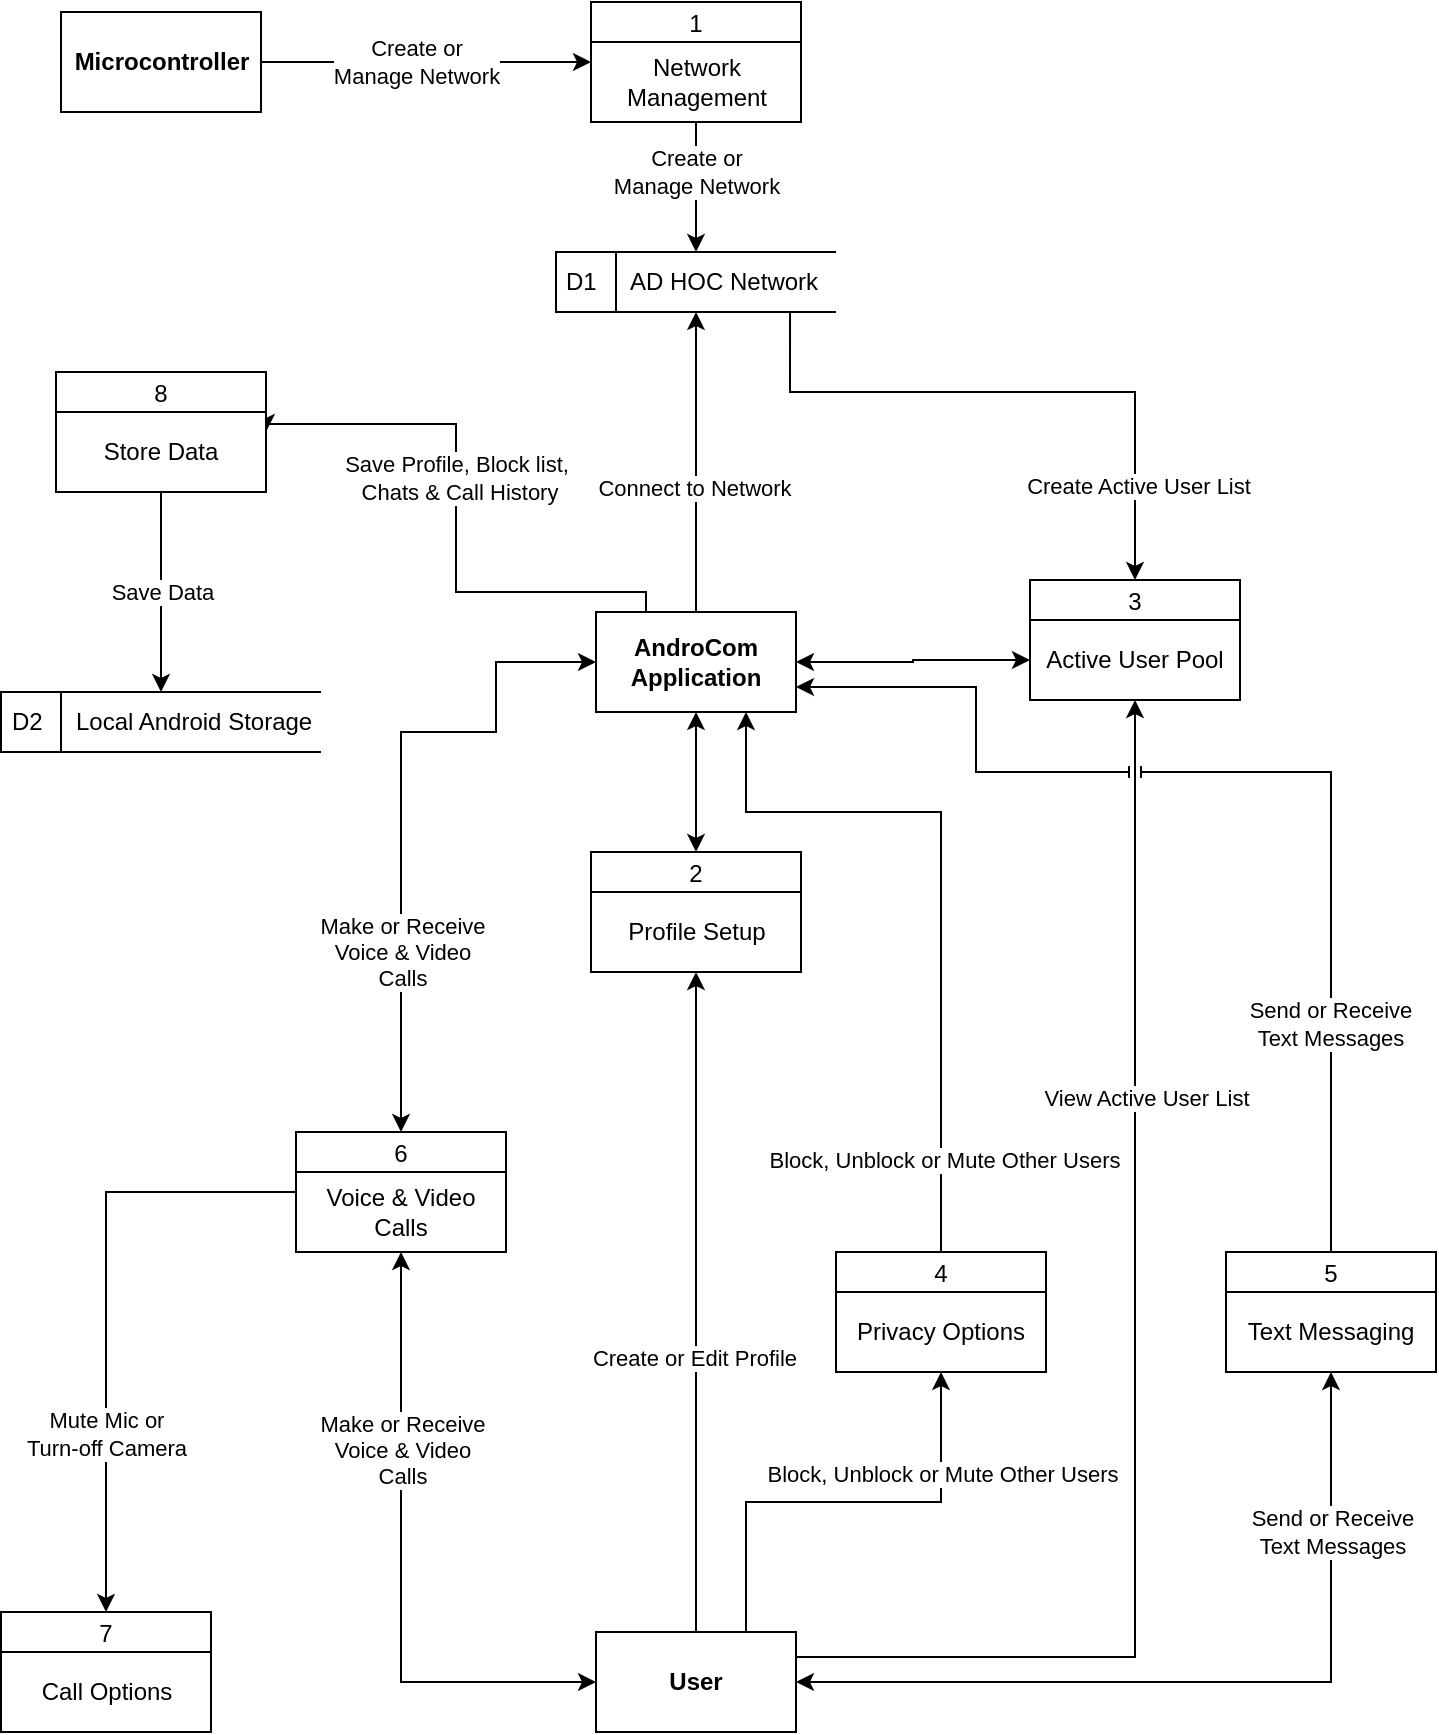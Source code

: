 <mxfile version="24.2.5" type="device">
  <diagram name="Page-1" id="Umyq1f_er-EB1pPoDHaO">
    <mxGraphModel dx="1396" dy="804" grid="1" gridSize="10" guides="1" tooltips="1" connect="1" arrows="1" fold="1" page="1" pageScale="1" pageWidth="850" pageHeight="1100" math="0" shadow="0">
      <root>
        <mxCell id="0" />
        <mxCell id="1" parent="0" />
        <mxCell id="Icv-aGipXtUuHoMX8zvs-42" style="rounded=0;orthogonalLoop=1;jettySize=auto;html=1;exitX=1;exitY=0.5;exitDx=0;exitDy=0;entryX=0;entryY=0.25;entryDx=0;entryDy=0;" parent="1" source="Icv-aGipXtUuHoMX8zvs-1" target="Icv-aGipXtUuHoMX8zvs-41" edge="1">
          <mxGeometry relative="1" as="geometry" />
        </mxCell>
        <mxCell id="Icv-aGipXtUuHoMX8zvs-44" value="Create or &lt;br&gt;Manage Network&lt;br&gt;" style="edgeLabel;html=1;align=center;verticalAlign=middle;resizable=0;points=[];" parent="Icv-aGipXtUuHoMX8zvs-42" vertex="1" connectable="0">
          <mxGeometry x="-0.414" y="-1" relative="1" as="geometry">
            <mxPoint x="29" y="-1" as="offset" />
          </mxGeometry>
        </mxCell>
        <mxCell id="Icv-aGipXtUuHoMX8zvs-1" value="&lt;b&gt;Microcontroller&lt;/b&gt;" style="html=1;dashed=0;whiteSpace=wrap;" parent="1" vertex="1">
          <mxGeometry x="72.5" y="40" width="100" height="50" as="geometry" />
        </mxCell>
        <mxCell id="Icv-aGipXtUuHoMX8zvs-2" value="D1&amp;nbsp; &amp;nbsp; &amp;nbsp;AD HOC Network" style="html=1;dashed=0;whiteSpace=wrap;shape=mxgraph.dfd.dataStoreID;align=left;spacingLeft=3;points=[[0,0],[0.5,0],[1,0],[0,0.5],[1,0.5],[0,1],[0.5,1],[1,1]];" parent="1" vertex="1">
          <mxGeometry x="320" y="160" width="140" height="30" as="geometry" />
        </mxCell>
        <mxCell id="Icv-aGipXtUuHoMX8zvs-11" style="edgeStyle=orthogonalEdgeStyle;rounded=0;orthogonalLoop=1;jettySize=auto;html=1;exitX=0.5;exitY=0;exitDx=0;exitDy=0;entryX=0.5;entryY=1;entryDx=0;entryDy=0;" parent="1" source="Icv-aGipXtUuHoMX8zvs-5" target="Icv-aGipXtUuHoMX8zvs-10" edge="1">
          <mxGeometry relative="1" as="geometry" />
        </mxCell>
        <mxCell id="Icv-aGipXtUuHoMX8zvs-15" value="Create or Edit Profile" style="edgeLabel;html=1;align=center;verticalAlign=middle;resizable=0;points=[];" parent="Icv-aGipXtUuHoMX8zvs-11" vertex="1" connectable="0">
          <mxGeometry x="-0.167" y="1" relative="1" as="geometry">
            <mxPoint as="offset" />
          </mxGeometry>
        </mxCell>
        <mxCell id="Icv-aGipXtUuHoMX8zvs-31" style="edgeStyle=orthogonalEdgeStyle;rounded=0;orthogonalLoop=1;jettySize=auto;html=1;exitX=0.75;exitY=0;exitDx=0;exitDy=0;entryX=0.5;entryY=1;entryDx=0;entryDy=0;" parent="1" source="Icv-aGipXtUuHoMX8zvs-5" target="Icv-aGipXtUuHoMX8zvs-30" edge="1">
          <mxGeometry relative="1" as="geometry" />
        </mxCell>
        <mxCell id="Icv-aGipXtUuHoMX8zvs-32" value="Block, Unblock or Mute Other Users" style="edgeLabel;html=1;align=center;verticalAlign=middle;resizable=0;points=[];" parent="Icv-aGipXtUuHoMX8zvs-31" vertex="1" connectable="0">
          <mxGeometry x="0.579" y="-3" relative="1" as="geometry">
            <mxPoint x="-3" y="3" as="offset" />
          </mxGeometry>
        </mxCell>
        <mxCell id="Icv-aGipXtUuHoMX8zvs-46" style="edgeStyle=orthogonalEdgeStyle;rounded=0;orthogonalLoop=1;jettySize=auto;html=1;exitX=1;exitY=0.5;exitDx=0;exitDy=0;entryX=0.5;entryY=1;entryDx=0;entryDy=0;startArrow=classic;startFill=1;" parent="1" source="Icv-aGipXtUuHoMX8zvs-5" target="Icv-aGipXtUuHoMX8zvs-39" edge="1">
          <mxGeometry relative="1" as="geometry" />
        </mxCell>
        <mxCell id="Icv-aGipXtUuHoMX8zvs-53" style="edgeStyle=orthogonalEdgeStyle;rounded=0;orthogonalLoop=1;jettySize=auto;html=1;exitX=0;exitY=0.5;exitDx=0;exitDy=0;entryX=0.5;entryY=1;entryDx=0;entryDy=0;startArrow=classic;startFill=1;" parent="1" source="Icv-aGipXtUuHoMX8zvs-5" target="Icv-aGipXtUuHoMX8zvs-51" edge="1">
          <mxGeometry relative="1" as="geometry" />
        </mxCell>
        <mxCell id="Icv-aGipXtUuHoMX8zvs-54" value="Make or Receive&lt;br&gt;Voice &amp;amp; Video&lt;br&gt;Calls" style="edgeLabel;html=1;align=center;verticalAlign=middle;resizable=0;points=[];" parent="Icv-aGipXtUuHoMX8zvs-53" vertex="1" connectable="0">
          <mxGeometry x="0.369" relative="1" as="geometry">
            <mxPoint as="offset" />
          </mxGeometry>
        </mxCell>
        <mxCell id="Icv-aGipXtUuHoMX8zvs-5" value="&lt;b&gt;User&lt;/b&gt;" style="html=1;dashed=0;whiteSpace=wrap;" parent="1" vertex="1">
          <mxGeometry x="340" y="850" width="100" height="50" as="geometry" />
        </mxCell>
        <mxCell id="Icv-aGipXtUuHoMX8zvs-7" style="edgeStyle=orthogonalEdgeStyle;rounded=0;orthogonalLoop=1;jettySize=auto;html=1;exitX=0.5;exitY=0;exitDx=0;exitDy=0;entryX=0.5;entryY=1;entryDx=0;entryDy=0;" parent="1" source="Icv-aGipXtUuHoMX8zvs-6" target="Icv-aGipXtUuHoMX8zvs-2" edge="1">
          <mxGeometry relative="1" as="geometry" />
        </mxCell>
        <mxCell id="Icv-aGipXtUuHoMX8zvs-8" value="Connect to Network" style="edgeLabel;html=1;align=center;verticalAlign=middle;resizable=0;points=[];" parent="Icv-aGipXtUuHoMX8zvs-7" vertex="1" connectable="0">
          <mxGeometry x="-0.173" y="1" relative="1" as="geometry">
            <mxPoint as="offset" />
          </mxGeometry>
        </mxCell>
        <mxCell id="Icv-aGipXtUuHoMX8zvs-33" style="edgeStyle=orthogonalEdgeStyle;rounded=0;orthogonalLoop=1;jettySize=auto;html=1;exitX=0.5;exitY=0;exitDx=0;exitDy=0;entryX=0.75;entryY=1;entryDx=0;entryDy=0;" parent="1" source="Icv-aGipXtUuHoMX8zvs-29" target="Icv-aGipXtUuHoMX8zvs-6" edge="1">
          <mxGeometry relative="1" as="geometry">
            <Array as="points">
              <mxPoint x="513" y="440" />
              <mxPoint x="415" y="440" />
            </Array>
          </mxGeometry>
        </mxCell>
        <mxCell id="it1YCi2qY0zrmNpoDYlU-3" style="edgeStyle=orthogonalEdgeStyle;rounded=0;orthogonalLoop=1;jettySize=auto;html=1;exitX=0.25;exitY=0;exitDx=0;exitDy=0;entryX=1;entryY=0.25;entryDx=0;entryDy=0;" parent="1" source="Icv-aGipXtUuHoMX8zvs-6" target="it1YCi2qY0zrmNpoDYlU-2" edge="1">
          <mxGeometry relative="1" as="geometry">
            <Array as="points">
              <mxPoint x="365" y="330" />
              <mxPoint x="270" y="330" />
              <mxPoint x="270" y="246" />
            </Array>
          </mxGeometry>
        </mxCell>
        <mxCell id="it1YCi2qY0zrmNpoDYlU-4" value="Save Profile, Block list,&lt;br&gt;&amp;nbsp;Chats &amp;amp; Call History" style="edgeLabel;html=1;align=center;verticalAlign=middle;resizable=0;points=[];" parent="it1YCi2qY0zrmNpoDYlU-3" vertex="1" connectable="0">
          <mxGeometry x="0.039" relative="1" as="geometry">
            <mxPoint y="-13" as="offset" />
          </mxGeometry>
        </mxCell>
        <mxCell id="Icv-aGipXtUuHoMX8zvs-6" value="&lt;b&gt;AndroCom Application&lt;/b&gt;" style="html=1;dashed=0;whiteSpace=wrap;" parent="1" vertex="1">
          <mxGeometry x="340" y="340" width="100" height="50" as="geometry" />
        </mxCell>
        <mxCell id="Icv-aGipXtUuHoMX8zvs-12" style="edgeStyle=orthogonalEdgeStyle;rounded=0;orthogonalLoop=1;jettySize=auto;html=1;exitX=0.5;exitY=0;exitDx=0;exitDy=0;entryX=0.5;entryY=1;entryDx=0;entryDy=0;startArrow=classic;startFill=1;" parent="1" source="Icv-aGipXtUuHoMX8zvs-10" target="Icv-aGipXtUuHoMX8zvs-6" edge="1">
          <mxGeometry relative="1" as="geometry" />
        </mxCell>
        <mxCell id="Icv-aGipXtUuHoMX8zvs-10" value="2" style="swimlane;fontStyle=0;childLayout=stackLayout;horizontal=1;startSize=20;fillColor=#ffffff;horizontalStack=0;resizeParent=1;resizeParentMax=0;resizeLast=0;collapsible=0;marginBottom=0;swimlaneFillColor=#ffffff;" parent="1" vertex="1">
          <mxGeometry x="337.5" y="460" width="105" height="60" as="geometry" />
        </mxCell>
        <mxCell id="Icv-aGipXtUuHoMX8zvs-13" value="Profile Setup" style="text;html=1;strokeColor=none;fillColor=none;align=center;verticalAlign=middle;whiteSpace=wrap;rounded=0;" parent="Icv-aGipXtUuHoMX8zvs-10" vertex="1">
          <mxGeometry y="20" width="105" height="40" as="geometry" />
        </mxCell>
        <mxCell id="Icv-aGipXtUuHoMX8zvs-18" value="3" style="swimlane;fontStyle=0;childLayout=stackLayout;horizontal=1;startSize=20;fillColor=#ffffff;horizontalStack=0;resizeParent=1;resizeParentMax=0;resizeLast=0;collapsible=0;marginBottom=0;swimlaneFillColor=#ffffff;" parent="1" vertex="1">
          <mxGeometry x="557" y="324" width="105" height="60" as="geometry" />
        </mxCell>
        <mxCell id="Icv-aGipXtUuHoMX8zvs-19" value="Active User Pool" style="text;html=1;strokeColor=none;fillColor=none;align=center;verticalAlign=middle;whiteSpace=wrap;rounded=0;" parent="Icv-aGipXtUuHoMX8zvs-18" vertex="1">
          <mxGeometry y="20" width="105" height="40" as="geometry" />
        </mxCell>
        <mxCell id="Icv-aGipXtUuHoMX8zvs-20" style="edgeStyle=orthogonalEdgeStyle;rounded=0;orthogonalLoop=1;jettySize=auto;html=1;exitX=0.643;exitY=1;exitDx=0;exitDy=0;exitPerimeter=0;entryX=0.5;entryY=0;entryDx=0;entryDy=0;" parent="1" target="Icv-aGipXtUuHoMX8zvs-18" edge="1">
          <mxGeometry relative="1" as="geometry">
            <mxPoint x="437.02" y="190" as="sourcePoint" />
            <mxPoint x="602.5" y="325" as="targetPoint" />
            <Array as="points">
              <mxPoint x="437" y="230" />
              <mxPoint x="610" y="230" />
            </Array>
          </mxGeometry>
        </mxCell>
        <mxCell id="Icv-aGipXtUuHoMX8zvs-22" value="Create Active User List" style="edgeLabel;html=1;align=center;verticalAlign=middle;resizable=0;points=[];" parent="Icv-aGipXtUuHoMX8zvs-20" vertex="1" connectable="0">
          <mxGeometry x="0.692" y="1" relative="1" as="geometry">
            <mxPoint as="offset" />
          </mxGeometry>
        </mxCell>
        <mxCell id="Icv-aGipXtUuHoMX8zvs-24" style="edgeStyle=orthogonalEdgeStyle;rounded=0;orthogonalLoop=1;jettySize=auto;html=1;exitX=0;exitY=0.5;exitDx=0;exitDy=0;startArrow=classic;startFill=1;" parent="1" source="Icv-aGipXtUuHoMX8zvs-19" target="Icv-aGipXtUuHoMX8zvs-6" edge="1">
          <mxGeometry relative="1" as="geometry" />
        </mxCell>
        <mxCell id="Icv-aGipXtUuHoMX8zvs-26" style="edgeStyle=orthogonalEdgeStyle;rounded=0;orthogonalLoop=1;jettySize=auto;html=1;exitX=1;exitY=0.25;exitDx=0;exitDy=0;entryX=0.5;entryY=1;entryDx=0;entryDy=0;" parent="1" source="Icv-aGipXtUuHoMX8zvs-5" target="Icv-aGipXtUuHoMX8zvs-19" edge="1">
          <mxGeometry relative="1" as="geometry">
            <mxPoint x="610" y="420" as="targetPoint" />
            <Array as="points">
              <mxPoint x="610" y="862" />
            </Array>
          </mxGeometry>
        </mxCell>
        <mxCell id="Icv-aGipXtUuHoMX8zvs-27" value="View Active User List" style="edgeLabel;html=1;align=center;verticalAlign=middle;resizable=0;points=[];" parent="Icv-aGipXtUuHoMX8zvs-26" vertex="1" connectable="0">
          <mxGeometry x="0.391" y="-4" relative="1" as="geometry">
            <mxPoint x="1" y="1" as="offset" />
          </mxGeometry>
        </mxCell>
        <mxCell id="Icv-aGipXtUuHoMX8zvs-29" value="4" style="swimlane;fontStyle=0;childLayout=stackLayout;horizontal=1;startSize=20;fillColor=#ffffff;horizontalStack=0;resizeParent=1;resizeParentMax=0;resizeLast=0;collapsible=0;marginBottom=0;swimlaneFillColor=#ffffff;" parent="1" vertex="1">
          <mxGeometry x="460" y="660" width="105" height="60" as="geometry" />
        </mxCell>
        <mxCell id="Icv-aGipXtUuHoMX8zvs-30" value="Privacy Options" style="text;html=1;strokeColor=none;fillColor=none;align=center;verticalAlign=middle;whiteSpace=wrap;rounded=0;" parent="Icv-aGipXtUuHoMX8zvs-29" vertex="1">
          <mxGeometry y="20" width="105" height="40" as="geometry" />
        </mxCell>
        <mxCell id="Icv-aGipXtUuHoMX8zvs-34" value="Block, Unblock or Mute Other Users" style="edgeLabel;html=1;align=center;verticalAlign=middle;resizable=0;points=[];" parent="1" vertex="1" connectable="0">
          <mxGeometry x="513.541" y="613.553" as="geometry" />
        </mxCell>
        <mxCell id="Icv-aGipXtUuHoMX8zvs-35" value="D2&amp;nbsp; &amp;nbsp; &amp;nbsp;Local Android Storage" style="html=1;dashed=0;whiteSpace=wrap;shape=mxgraph.dfd.dataStoreID;align=left;spacingLeft=3;points=[[0,0],[0.5,0],[1,0],[0,0.5],[1,0.5],[0,1],[0.5,1],[1,1]];" parent="1" vertex="1">
          <mxGeometry x="42.5" y="380" width="160" height="30" as="geometry" />
        </mxCell>
        <mxCell id="Icv-aGipXtUuHoMX8zvs-47" style="edgeStyle=orthogonalEdgeStyle;rounded=0;orthogonalLoop=1;jettySize=auto;html=1;exitX=0.5;exitY=0;exitDx=0;exitDy=0;entryX=1;entryY=0.75;entryDx=0;entryDy=0;jumpStyle=line;startArrow=classic;startFill=1;" parent="1" target="Icv-aGipXtUuHoMX8zvs-6" edge="1">
          <mxGeometry relative="1" as="geometry">
            <mxPoint x="440" y="420.0" as="targetPoint" />
            <mxPoint x="707.5" y="702.5" as="sourcePoint" />
            <Array as="points">
              <mxPoint x="707" y="420" />
              <mxPoint x="530" y="420" />
              <mxPoint x="530" y="378" />
            </Array>
          </mxGeometry>
        </mxCell>
        <mxCell id="Icv-aGipXtUuHoMX8zvs-48" value="Send or Receive&lt;br&gt;Text Messages" style="edgeLabel;html=1;align=center;verticalAlign=middle;resizable=0;points=[];" parent="Icv-aGipXtUuHoMX8zvs-47" vertex="1" connectable="0">
          <mxGeometry x="-0.471" y="1" relative="1" as="geometry">
            <mxPoint as="offset" />
          </mxGeometry>
        </mxCell>
        <mxCell id="Icv-aGipXtUuHoMX8zvs-38" value="5" style="swimlane;fontStyle=0;childLayout=stackLayout;horizontal=1;startSize=20;fillColor=#ffffff;horizontalStack=0;resizeParent=1;resizeParentMax=0;resizeLast=0;collapsible=0;marginBottom=0;swimlaneFillColor=#ffffff;" parent="1" vertex="1">
          <mxGeometry x="655" y="660" width="105" height="60" as="geometry" />
        </mxCell>
        <mxCell id="Icv-aGipXtUuHoMX8zvs-39" value="Text Messaging" style="text;html=1;strokeColor=none;fillColor=none;align=center;verticalAlign=middle;whiteSpace=wrap;rounded=0;" parent="Icv-aGipXtUuHoMX8zvs-38" vertex="1">
          <mxGeometry y="20" width="105" height="40" as="geometry" />
        </mxCell>
        <mxCell id="Icv-aGipXtUuHoMX8zvs-40" value="1" style="swimlane;fontStyle=0;childLayout=stackLayout;horizontal=1;startSize=20;fillColor=#ffffff;horizontalStack=0;resizeParent=1;resizeParentMax=0;resizeLast=0;collapsible=0;marginBottom=0;swimlaneFillColor=#ffffff;" parent="1" vertex="1">
          <mxGeometry x="337.5" y="35" width="105" height="60" as="geometry" />
        </mxCell>
        <mxCell id="Icv-aGipXtUuHoMX8zvs-41" value="Network Management" style="text;html=1;strokeColor=none;fillColor=none;align=center;verticalAlign=middle;whiteSpace=wrap;rounded=0;" parent="Icv-aGipXtUuHoMX8zvs-40" vertex="1">
          <mxGeometry y="20" width="105" height="40" as="geometry" />
        </mxCell>
        <mxCell id="Icv-aGipXtUuHoMX8zvs-43" style="rounded=0;orthogonalLoop=1;jettySize=auto;html=1;exitX=0.5;exitY=1;exitDx=0;exitDy=0;entryX=0.5;entryY=0;entryDx=0;entryDy=0;edgeStyle=orthogonalEdgeStyle;" parent="1" source="Icv-aGipXtUuHoMX8zvs-41" target="Icv-aGipXtUuHoMX8zvs-2" edge="1">
          <mxGeometry relative="1" as="geometry" />
        </mxCell>
        <mxCell id="Icv-aGipXtUuHoMX8zvs-45" value="Create or &lt;br&gt;Manage Network&lt;br&gt;" style="edgeLabel;html=1;align=center;verticalAlign=middle;resizable=0;points=[];" parent="1" vertex="1" connectable="0">
          <mxGeometry x="390" y="120.002" as="geometry" />
        </mxCell>
        <mxCell id="Icv-aGipXtUuHoMX8zvs-49" value="Send or Receive&lt;br&gt;Text Messages" style="edgeLabel;html=1;align=center;verticalAlign=middle;resizable=0;points=[];" parent="1" vertex="1" connectable="0">
          <mxGeometry x="707.495" y="799.998" as="geometry" />
        </mxCell>
        <mxCell id="Icv-aGipXtUuHoMX8zvs-52" style="edgeStyle=orthogonalEdgeStyle;rounded=0;orthogonalLoop=1;jettySize=auto;html=1;exitX=0.5;exitY=0;exitDx=0;exitDy=0;entryX=0;entryY=0.5;entryDx=0;entryDy=0;startArrow=classic;startFill=1;" parent="1" source="Icv-aGipXtUuHoMX8zvs-50" target="Icv-aGipXtUuHoMX8zvs-6" edge="1">
          <mxGeometry relative="1" as="geometry">
            <Array as="points">
              <mxPoint x="243" y="400" />
              <mxPoint x="290" y="400" />
              <mxPoint x="290" y="365" />
            </Array>
          </mxGeometry>
        </mxCell>
        <mxCell id="Icv-aGipXtUuHoMX8zvs-50" value="6" style="swimlane;fontStyle=0;childLayout=stackLayout;horizontal=1;startSize=20;fillColor=#ffffff;horizontalStack=0;resizeParent=1;resizeParentMax=0;resizeLast=0;collapsible=0;marginBottom=0;swimlaneFillColor=#ffffff;" parent="1" vertex="1">
          <mxGeometry x="190" y="600" width="105" height="60" as="geometry" />
        </mxCell>
        <mxCell id="Icv-aGipXtUuHoMX8zvs-51" value="Voice &amp;amp; Video Calls" style="text;html=1;strokeColor=none;fillColor=none;align=center;verticalAlign=middle;whiteSpace=wrap;rounded=0;" parent="Icv-aGipXtUuHoMX8zvs-50" vertex="1">
          <mxGeometry y="20" width="105" height="40" as="geometry" />
        </mxCell>
        <mxCell id="Icv-aGipXtUuHoMX8zvs-55" value="Make or Receive&lt;br&gt;Voice &amp;amp; Video&lt;br&gt;Calls" style="edgeLabel;html=1;align=center;verticalAlign=middle;resizable=0;points=[];" parent="1" vertex="1" connectable="0">
          <mxGeometry x="242.502" y="509.999" as="geometry" />
        </mxCell>
        <mxCell id="Icv-aGipXtUuHoMX8zvs-56" value="7" style="swimlane;fontStyle=0;childLayout=stackLayout;horizontal=1;startSize=20;fillColor=#ffffff;horizontalStack=0;resizeParent=1;resizeParentMax=0;resizeLast=0;collapsible=0;marginBottom=0;swimlaneFillColor=#ffffff;" parent="1" vertex="1">
          <mxGeometry x="42.5" y="840" width="105" height="60" as="geometry" />
        </mxCell>
        <mxCell id="Icv-aGipXtUuHoMX8zvs-57" value="Call Options" style="text;html=1;strokeColor=none;fillColor=none;align=center;verticalAlign=middle;whiteSpace=wrap;rounded=0;" parent="Icv-aGipXtUuHoMX8zvs-56" vertex="1">
          <mxGeometry y="20" width="105" height="40" as="geometry" />
        </mxCell>
        <mxCell id="Icv-aGipXtUuHoMX8zvs-58" style="rounded=0;orthogonalLoop=1;jettySize=auto;html=1;exitX=0;exitY=0.25;exitDx=0;exitDy=0;entryX=0.5;entryY=0;entryDx=0;entryDy=0;edgeStyle=orthogonalEdgeStyle;" parent="1" source="Icv-aGipXtUuHoMX8zvs-51" target="Icv-aGipXtUuHoMX8zvs-56" edge="1">
          <mxGeometry relative="1" as="geometry" />
        </mxCell>
        <mxCell id="Icv-aGipXtUuHoMX8zvs-60" value="Mute Mic or &lt;br&gt;Turn-off Camera" style="edgeLabel;html=1;align=center;verticalAlign=middle;resizable=0;points=[];" parent="Icv-aGipXtUuHoMX8zvs-58" vertex="1" connectable="0">
          <mxGeometry x="-0.1" relative="1" as="geometry">
            <mxPoint y="78" as="offset" />
          </mxGeometry>
        </mxCell>
        <mxCell id="it1YCi2qY0zrmNpoDYlU-1" value="8" style="swimlane;fontStyle=0;childLayout=stackLayout;horizontal=1;startSize=20;fillColor=#ffffff;horizontalStack=0;resizeParent=1;resizeParentMax=0;resizeLast=0;collapsible=0;marginBottom=0;swimlaneFillColor=#ffffff;" parent="1" vertex="1">
          <mxGeometry x="70" y="220" width="105" height="60" as="geometry" />
        </mxCell>
        <mxCell id="it1YCi2qY0zrmNpoDYlU-2" value="Store Data" style="text;html=1;strokeColor=none;fillColor=none;align=center;verticalAlign=middle;whiteSpace=wrap;rounded=0;" parent="it1YCi2qY0zrmNpoDYlU-1" vertex="1">
          <mxGeometry y="20" width="105" height="40" as="geometry" />
        </mxCell>
        <mxCell id="it1YCi2qY0zrmNpoDYlU-5" style="rounded=0;orthogonalLoop=1;jettySize=auto;html=1;exitX=0.5;exitY=1;exitDx=0;exitDy=0;entryX=0.5;entryY=0;entryDx=0;entryDy=0;edgeStyle=orthogonalEdgeStyle;" parent="1" source="it1YCi2qY0zrmNpoDYlU-2" target="Icv-aGipXtUuHoMX8zvs-35" edge="1">
          <mxGeometry relative="1" as="geometry" />
        </mxCell>
        <mxCell id="it1YCi2qY0zrmNpoDYlU-6" value="Save Data" style="edgeLabel;html=1;align=center;verticalAlign=middle;resizable=0;points=[];" parent="it1YCi2qY0zrmNpoDYlU-5" vertex="1" connectable="0">
          <mxGeometry x="-0.426" relative="1" as="geometry">
            <mxPoint y="21" as="offset" />
          </mxGeometry>
        </mxCell>
      </root>
    </mxGraphModel>
  </diagram>
</mxfile>
